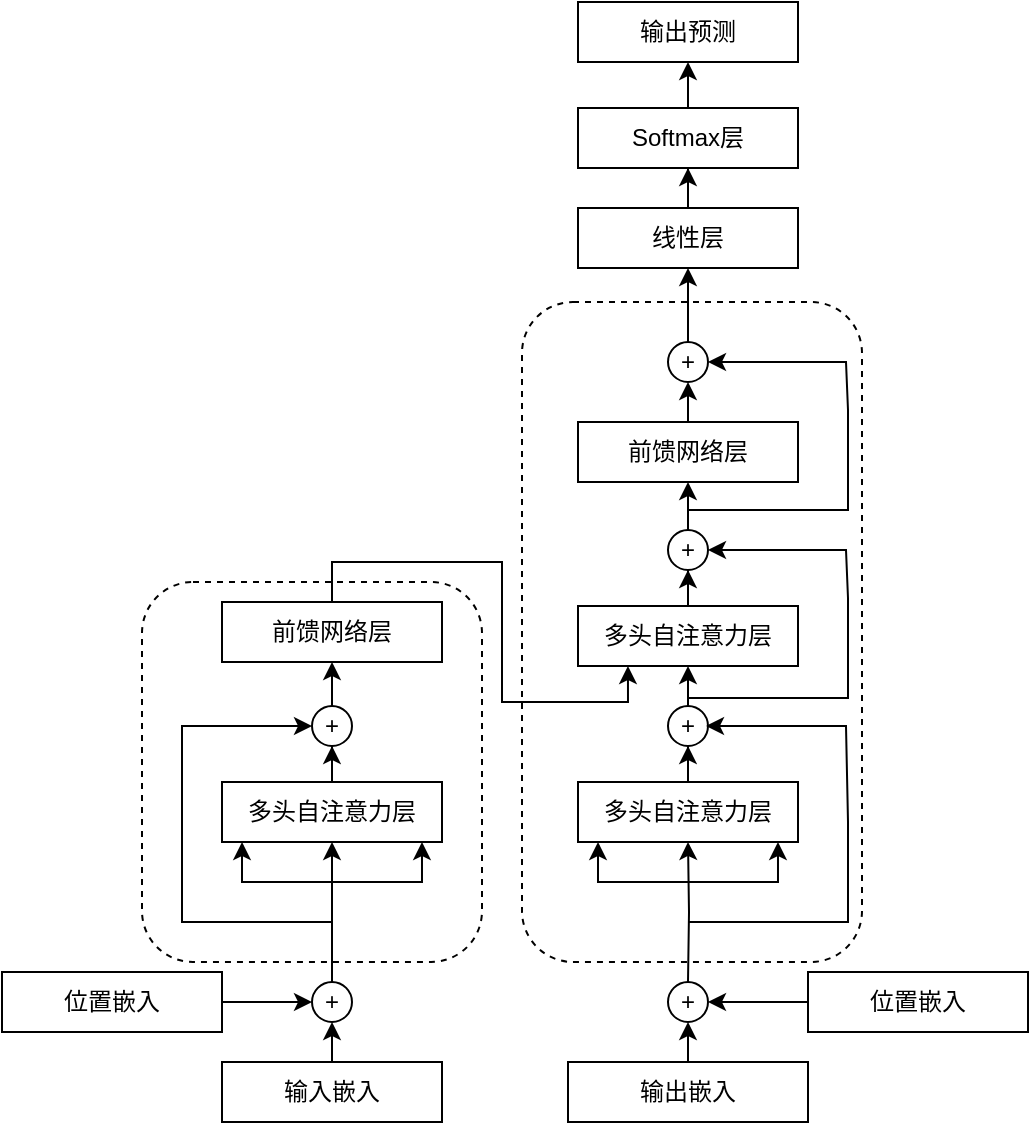 <mxfile version="20.8.16" type="github">
  <diagram name="第 1 页" id="jTtbrs_hHy0N8V0pxUux">
    <mxGraphModel dx="1516" dy="1998" grid="1" gridSize="10" guides="1" tooltips="1" connect="1" arrows="1" fold="1" page="1" pageScale="1" pageWidth="827" pageHeight="1169" math="0" shadow="0">
      <root>
        <mxCell id="0" />
        <mxCell id="1" parent="0" />
        <mxCell id="nZG-m9UGaCtWOJ31mHN9-69" value="" style="rounded=1;whiteSpace=wrap;html=1;dashed=1;" vertex="1" parent="1">
          <mxGeometry x="330" y="50" width="170" height="330" as="geometry" />
        </mxCell>
        <mxCell id="nZG-m9UGaCtWOJ31mHN9-68" value="" style="rounded=1;whiteSpace=wrap;html=1;dashed=1;" vertex="1" parent="1">
          <mxGeometry x="140" y="190" width="170" height="190" as="geometry" />
        </mxCell>
        <mxCell id="nZG-m9UGaCtWOJ31mHN9-11" style="edgeStyle=orthogonalEdgeStyle;rounded=0;orthogonalLoop=1;jettySize=auto;html=1;exitX=0.5;exitY=0;exitDx=0;exitDy=0;entryX=0.5;entryY=1;entryDx=0;entryDy=0;" edge="1" parent="1" source="nZG-m9UGaCtWOJ31mHN9-1" target="nZG-m9UGaCtWOJ31mHN9-7">
          <mxGeometry relative="1" as="geometry" />
        </mxCell>
        <mxCell id="nZG-m9UGaCtWOJ31mHN9-1" value="输入嵌入" style="rounded=0;whiteSpace=wrap;html=1;" vertex="1" parent="1">
          <mxGeometry x="180" y="430" width="110" height="30" as="geometry" />
        </mxCell>
        <mxCell id="nZG-m9UGaCtWOJ31mHN9-27" style="edgeStyle=orthogonalEdgeStyle;rounded=0;orthogonalLoop=1;jettySize=auto;html=1;exitX=0.5;exitY=0;exitDx=0;exitDy=0;entryX=1;entryY=0.5;entryDx=0;entryDy=0;" edge="1" parent="1" source="nZG-m9UGaCtWOJ31mHN9-2" target="nZG-m9UGaCtWOJ31mHN9-26">
          <mxGeometry relative="1" as="geometry" />
        </mxCell>
        <mxCell id="nZG-m9UGaCtWOJ31mHN9-2" value="输出嵌入" style="rounded=0;whiteSpace=wrap;html=1;" vertex="1" parent="1">
          <mxGeometry x="353" y="430" width="120" height="30" as="geometry" />
        </mxCell>
        <mxCell id="nZG-m9UGaCtWOJ31mHN9-17" value="" style="edgeStyle=orthogonalEdgeStyle;rounded=0;orthogonalLoop=1;jettySize=auto;html=1;" edge="1" parent="1" source="nZG-m9UGaCtWOJ31mHN9-4" target="nZG-m9UGaCtWOJ31mHN9-15">
          <mxGeometry relative="1" as="geometry" />
        </mxCell>
        <mxCell id="nZG-m9UGaCtWOJ31mHN9-4" value="多头自注意力层" style="rounded=0;whiteSpace=wrap;html=1;" vertex="1" parent="1">
          <mxGeometry x="180" y="290" width="110" height="30" as="geometry" />
        </mxCell>
        <mxCell id="nZG-m9UGaCtWOJ31mHN9-9" value="" style="edgeStyle=orthogonalEdgeStyle;rounded=0;orthogonalLoop=1;jettySize=auto;html=1;" edge="1" parent="1" source="nZG-m9UGaCtWOJ31mHN9-7" target="nZG-m9UGaCtWOJ31mHN9-4">
          <mxGeometry relative="1" as="geometry" />
        </mxCell>
        <mxCell id="nZG-m9UGaCtWOJ31mHN9-7" value="+" style="ellipse;whiteSpace=wrap;html=1;aspect=fixed;" vertex="1" parent="1">
          <mxGeometry x="225" y="390" width="20" height="20" as="geometry" />
        </mxCell>
        <mxCell id="nZG-m9UGaCtWOJ31mHN9-14" value="" style="edgeStyle=orthogonalEdgeStyle;rounded=0;orthogonalLoop=1;jettySize=auto;html=1;" edge="1" parent="1" source="nZG-m9UGaCtWOJ31mHN9-13" target="nZG-m9UGaCtWOJ31mHN9-7">
          <mxGeometry relative="1" as="geometry" />
        </mxCell>
        <mxCell id="nZG-m9UGaCtWOJ31mHN9-13" value="位置嵌入" style="rounded=0;whiteSpace=wrap;html=1;" vertex="1" parent="1">
          <mxGeometry x="70" y="385" width="110" height="30" as="geometry" />
        </mxCell>
        <mxCell id="nZG-m9UGaCtWOJ31mHN9-24" value="" style="edgeStyle=orthogonalEdgeStyle;rounded=0;orthogonalLoop=1;jettySize=auto;html=1;" edge="1" parent="1" source="nZG-m9UGaCtWOJ31mHN9-15" target="nZG-m9UGaCtWOJ31mHN9-23">
          <mxGeometry relative="1" as="geometry" />
        </mxCell>
        <mxCell id="nZG-m9UGaCtWOJ31mHN9-15" value="+" style="ellipse;whiteSpace=wrap;html=1;aspect=fixed;" vertex="1" parent="1">
          <mxGeometry x="225" y="252" width="20" height="20" as="geometry" />
        </mxCell>
        <mxCell id="nZG-m9UGaCtWOJ31mHN9-19" value="" style="endArrow=classic;html=1;rounded=0;entryX=0.909;entryY=1;entryDx=0;entryDy=0;entryPerimeter=0;" edge="1" parent="1" target="nZG-m9UGaCtWOJ31mHN9-4">
          <mxGeometry width="50" height="50" relative="1" as="geometry">
            <mxPoint x="235" y="340" as="sourcePoint" />
            <mxPoint x="315" y="340" as="targetPoint" />
            <Array as="points">
              <mxPoint x="280" y="340" />
            </Array>
          </mxGeometry>
        </mxCell>
        <mxCell id="nZG-m9UGaCtWOJ31mHN9-20" value="" style="endArrow=classic;html=1;rounded=0;entryX=0.091;entryY=1;entryDx=0;entryDy=0;entryPerimeter=0;" edge="1" parent="1" target="nZG-m9UGaCtWOJ31mHN9-4">
          <mxGeometry width="50" height="50" relative="1" as="geometry">
            <mxPoint x="240" y="340" as="sourcePoint" />
            <mxPoint x="170" y="340" as="targetPoint" />
            <Array as="points">
              <mxPoint x="190" y="340" />
            </Array>
          </mxGeometry>
        </mxCell>
        <mxCell id="nZG-m9UGaCtWOJ31mHN9-22" value="" style="endArrow=classic;html=1;rounded=0;entryX=0;entryY=0.5;entryDx=0;entryDy=0;" edge="1" parent="1" target="nZG-m9UGaCtWOJ31mHN9-15">
          <mxGeometry width="50" height="50" relative="1" as="geometry">
            <mxPoint x="235" y="360" as="sourcePoint" />
            <mxPoint x="160" y="250" as="targetPoint" />
            <Array as="points">
              <mxPoint x="160" y="360" />
              <mxPoint x="160" y="262" />
            </Array>
          </mxGeometry>
        </mxCell>
        <mxCell id="nZG-m9UGaCtWOJ31mHN9-23" value="前馈网络层" style="rounded=0;whiteSpace=wrap;html=1;" vertex="1" parent="1">
          <mxGeometry x="180" y="200" width="110" height="30" as="geometry" />
        </mxCell>
        <mxCell id="nZG-m9UGaCtWOJ31mHN9-26" value="+" style="ellipse;whiteSpace=wrap;html=1;aspect=fixed;direction=south;" vertex="1" parent="1">
          <mxGeometry x="403" y="390" width="20" height="20" as="geometry" />
        </mxCell>
        <mxCell id="nZG-m9UGaCtWOJ31mHN9-29" value="" style="edgeStyle=orthogonalEdgeStyle;rounded=0;orthogonalLoop=1;jettySize=auto;html=1;" edge="1" parent="1" source="nZG-m9UGaCtWOJ31mHN9-28" target="nZG-m9UGaCtWOJ31mHN9-26">
          <mxGeometry relative="1" as="geometry" />
        </mxCell>
        <mxCell id="nZG-m9UGaCtWOJ31mHN9-28" value="位置嵌入" style="rounded=0;whiteSpace=wrap;html=1;" vertex="1" parent="1">
          <mxGeometry x="473" y="385" width="110" height="30" as="geometry" />
        </mxCell>
        <mxCell id="nZG-m9UGaCtWOJ31mHN9-38" value="" style="edgeStyle=orthogonalEdgeStyle;rounded=0;orthogonalLoop=1;jettySize=auto;html=1;" edge="1" parent="1" source="nZG-m9UGaCtWOJ31mHN9-39" target="nZG-m9UGaCtWOJ31mHN9-44">
          <mxGeometry relative="1" as="geometry" />
        </mxCell>
        <mxCell id="nZG-m9UGaCtWOJ31mHN9-39" value="多头自注意力层" style="rounded=0;whiteSpace=wrap;html=1;" vertex="1" parent="1">
          <mxGeometry x="358" y="290" width="110" height="30" as="geometry" />
        </mxCell>
        <mxCell id="nZG-m9UGaCtWOJ31mHN9-40" value="" style="edgeStyle=orthogonalEdgeStyle;rounded=0;orthogonalLoop=1;jettySize=auto;html=1;" edge="1" parent="1" target="nZG-m9UGaCtWOJ31mHN9-39">
          <mxGeometry relative="1" as="geometry">
            <mxPoint x="413" y="390" as="sourcePoint" />
          </mxGeometry>
        </mxCell>
        <mxCell id="nZG-m9UGaCtWOJ31mHN9-56" style="edgeStyle=orthogonalEdgeStyle;rounded=0;orthogonalLoop=1;jettySize=auto;html=1;exitX=0.5;exitY=0;exitDx=0;exitDy=0;entryX=0.5;entryY=1;entryDx=0;entryDy=0;" edge="1" parent="1" source="nZG-m9UGaCtWOJ31mHN9-44" target="nZG-m9UGaCtWOJ31mHN9-50">
          <mxGeometry relative="1" as="geometry" />
        </mxCell>
        <mxCell id="nZG-m9UGaCtWOJ31mHN9-44" value="+" style="ellipse;whiteSpace=wrap;html=1;aspect=fixed;" vertex="1" parent="1">
          <mxGeometry x="403" y="252" width="20" height="20" as="geometry" />
        </mxCell>
        <mxCell id="nZG-m9UGaCtWOJ31mHN9-45" value="" style="endArrow=classic;html=1;rounded=0;entryX=0.909;entryY=1;entryDx=0;entryDy=0;entryPerimeter=0;" edge="1" parent="1" target="nZG-m9UGaCtWOJ31mHN9-39">
          <mxGeometry width="50" height="50" relative="1" as="geometry">
            <mxPoint x="413" y="340" as="sourcePoint" />
            <mxPoint x="493" y="340" as="targetPoint" />
            <Array as="points">
              <mxPoint x="458" y="340" />
            </Array>
          </mxGeometry>
        </mxCell>
        <mxCell id="nZG-m9UGaCtWOJ31mHN9-46" value="" style="endArrow=classic;html=1;rounded=0;entryX=0.091;entryY=1;entryDx=0;entryDy=0;entryPerimeter=0;" edge="1" parent="1" target="nZG-m9UGaCtWOJ31mHN9-39">
          <mxGeometry width="50" height="50" relative="1" as="geometry">
            <mxPoint x="418" y="340" as="sourcePoint" />
            <mxPoint x="348" y="340" as="targetPoint" />
            <Array as="points">
              <mxPoint x="368" y="340" />
            </Array>
          </mxGeometry>
        </mxCell>
        <mxCell id="nZG-m9UGaCtWOJ31mHN9-47" value="" style="endArrow=classic;html=1;rounded=0;entryX=0;entryY=0.5;entryDx=0;entryDy=0;" edge="1" parent="1">
          <mxGeometry width="50" height="50" relative="1" as="geometry">
            <mxPoint x="413" y="360" as="sourcePoint" />
            <mxPoint x="422" y="262" as="targetPoint" />
            <Array as="points">
              <mxPoint x="493" y="360" />
              <mxPoint x="493" y="310" />
              <mxPoint x="492" y="262" />
            </Array>
          </mxGeometry>
        </mxCell>
        <mxCell id="nZG-m9UGaCtWOJ31mHN9-66" style="edgeStyle=orthogonalEdgeStyle;rounded=0;orthogonalLoop=1;jettySize=auto;html=1;exitX=0.5;exitY=0;exitDx=0;exitDy=0;entryX=0.5;entryY=1;entryDx=0;entryDy=0;" edge="1" parent="1" source="nZG-m9UGaCtWOJ31mHN9-48" target="nZG-m9UGaCtWOJ31mHN9-65">
          <mxGeometry relative="1" as="geometry" />
        </mxCell>
        <mxCell id="nZG-m9UGaCtWOJ31mHN9-48" value="前馈网络层" style="rounded=0;whiteSpace=wrap;html=1;" vertex="1" parent="1">
          <mxGeometry x="358" y="110" width="110" height="30" as="geometry" />
        </mxCell>
        <mxCell id="nZG-m9UGaCtWOJ31mHN9-49" value="" style="edgeStyle=orthogonalEdgeStyle;rounded=0;orthogonalLoop=1;jettySize=auto;html=1;" edge="1" parent="1" source="nZG-m9UGaCtWOJ31mHN9-50" target="nZG-m9UGaCtWOJ31mHN9-51">
          <mxGeometry relative="1" as="geometry" />
        </mxCell>
        <mxCell id="nZG-m9UGaCtWOJ31mHN9-50" value="多头自注意力层" style="rounded=0;whiteSpace=wrap;html=1;" vertex="1" parent="1">
          <mxGeometry x="358" y="202" width="110" height="30" as="geometry" />
        </mxCell>
        <mxCell id="nZG-m9UGaCtWOJ31mHN9-64" value="" style="edgeStyle=orthogonalEdgeStyle;rounded=0;orthogonalLoop=1;jettySize=auto;html=1;" edge="1" parent="1" source="nZG-m9UGaCtWOJ31mHN9-51" target="nZG-m9UGaCtWOJ31mHN9-48">
          <mxGeometry relative="1" as="geometry" />
        </mxCell>
        <mxCell id="nZG-m9UGaCtWOJ31mHN9-51" value="+" style="ellipse;whiteSpace=wrap;html=1;aspect=fixed;" vertex="1" parent="1">
          <mxGeometry x="403" y="164" width="20" height="20" as="geometry" />
        </mxCell>
        <mxCell id="nZG-m9UGaCtWOJ31mHN9-57" value="" style="endArrow=classic;html=1;rounded=0;entryX=1;entryY=0.5;entryDx=0;entryDy=0;" edge="1" parent="1" target="nZG-m9UGaCtWOJ31mHN9-51">
          <mxGeometry width="50" height="50" relative="1" as="geometry">
            <mxPoint x="413" y="248" as="sourcePoint" />
            <mxPoint x="422" y="150" as="targetPoint" />
            <Array as="points">
              <mxPoint x="493" y="248" />
              <mxPoint x="493" y="198" />
              <mxPoint x="492" y="174" />
            </Array>
          </mxGeometry>
        </mxCell>
        <mxCell id="nZG-m9UGaCtWOJ31mHN9-59" value="" style="endArrow=classic;html=1;rounded=0;exitX=0.5;exitY=0;exitDx=0;exitDy=0;entryX=0.227;entryY=1;entryDx=0;entryDy=0;entryPerimeter=0;" edge="1" parent="1" source="nZG-m9UGaCtWOJ31mHN9-23" target="nZG-m9UGaCtWOJ31mHN9-50">
          <mxGeometry width="50" height="50" relative="1" as="geometry">
            <mxPoint x="380" y="420" as="sourcePoint" />
            <mxPoint x="400" y="240" as="targetPoint" />
            <Array as="points">
              <mxPoint x="235" y="180" />
              <mxPoint x="320" y="180" />
              <mxPoint x="320" y="250" />
              <mxPoint x="383" y="250" />
            </Array>
          </mxGeometry>
        </mxCell>
        <mxCell id="nZG-m9UGaCtWOJ31mHN9-72" style="edgeStyle=orthogonalEdgeStyle;rounded=0;orthogonalLoop=1;jettySize=auto;html=1;exitX=0.5;exitY=0;exitDx=0;exitDy=0;entryX=0.5;entryY=1;entryDx=0;entryDy=0;" edge="1" parent="1" source="nZG-m9UGaCtWOJ31mHN9-65" target="nZG-m9UGaCtWOJ31mHN9-71">
          <mxGeometry relative="1" as="geometry" />
        </mxCell>
        <mxCell id="nZG-m9UGaCtWOJ31mHN9-65" value="+" style="ellipse;whiteSpace=wrap;html=1;aspect=fixed;" vertex="1" parent="1">
          <mxGeometry x="403" y="70" width="20" height="20" as="geometry" />
        </mxCell>
        <mxCell id="nZG-m9UGaCtWOJ31mHN9-67" value="" style="endArrow=classic;html=1;rounded=0;entryX=1;entryY=0.5;entryDx=0;entryDy=0;" edge="1" parent="1">
          <mxGeometry width="50" height="50" relative="1" as="geometry">
            <mxPoint x="413.0" y="154" as="sourcePoint" />
            <mxPoint x="423.0" y="80" as="targetPoint" />
            <Array as="points">
              <mxPoint x="493" y="154" />
              <mxPoint x="493" y="104" />
              <mxPoint x="492" y="80" />
            </Array>
          </mxGeometry>
        </mxCell>
        <mxCell id="nZG-m9UGaCtWOJ31mHN9-76" value="" style="edgeStyle=orthogonalEdgeStyle;rounded=0;orthogonalLoop=1;jettySize=auto;html=1;" edge="1" parent="1" source="nZG-m9UGaCtWOJ31mHN9-71" target="nZG-m9UGaCtWOJ31mHN9-73">
          <mxGeometry relative="1" as="geometry" />
        </mxCell>
        <mxCell id="nZG-m9UGaCtWOJ31mHN9-71" value="线性层" style="rounded=0;whiteSpace=wrap;html=1;" vertex="1" parent="1">
          <mxGeometry x="358" y="3" width="110" height="30" as="geometry" />
        </mxCell>
        <mxCell id="nZG-m9UGaCtWOJ31mHN9-80" value="" style="edgeStyle=orthogonalEdgeStyle;rounded=0;orthogonalLoop=1;jettySize=auto;html=1;" edge="1" parent="1" source="nZG-m9UGaCtWOJ31mHN9-73" target="nZG-m9UGaCtWOJ31mHN9-79">
          <mxGeometry relative="1" as="geometry" />
        </mxCell>
        <mxCell id="nZG-m9UGaCtWOJ31mHN9-73" value="Softmax层" style="rounded=0;whiteSpace=wrap;html=1;" vertex="1" parent="1">
          <mxGeometry x="358" y="-47" width="110" height="30" as="geometry" />
        </mxCell>
        <mxCell id="nZG-m9UGaCtWOJ31mHN9-79" value="输出预测" style="rounded=0;whiteSpace=wrap;html=1;" vertex="1" parent="1">
          <mxGeometry x="358" y="-100" width="110" height="30" as="geometry" />
        </mxCell>
      </root>
    </mxGraphModel>
  </diagram>
</mxfile>
